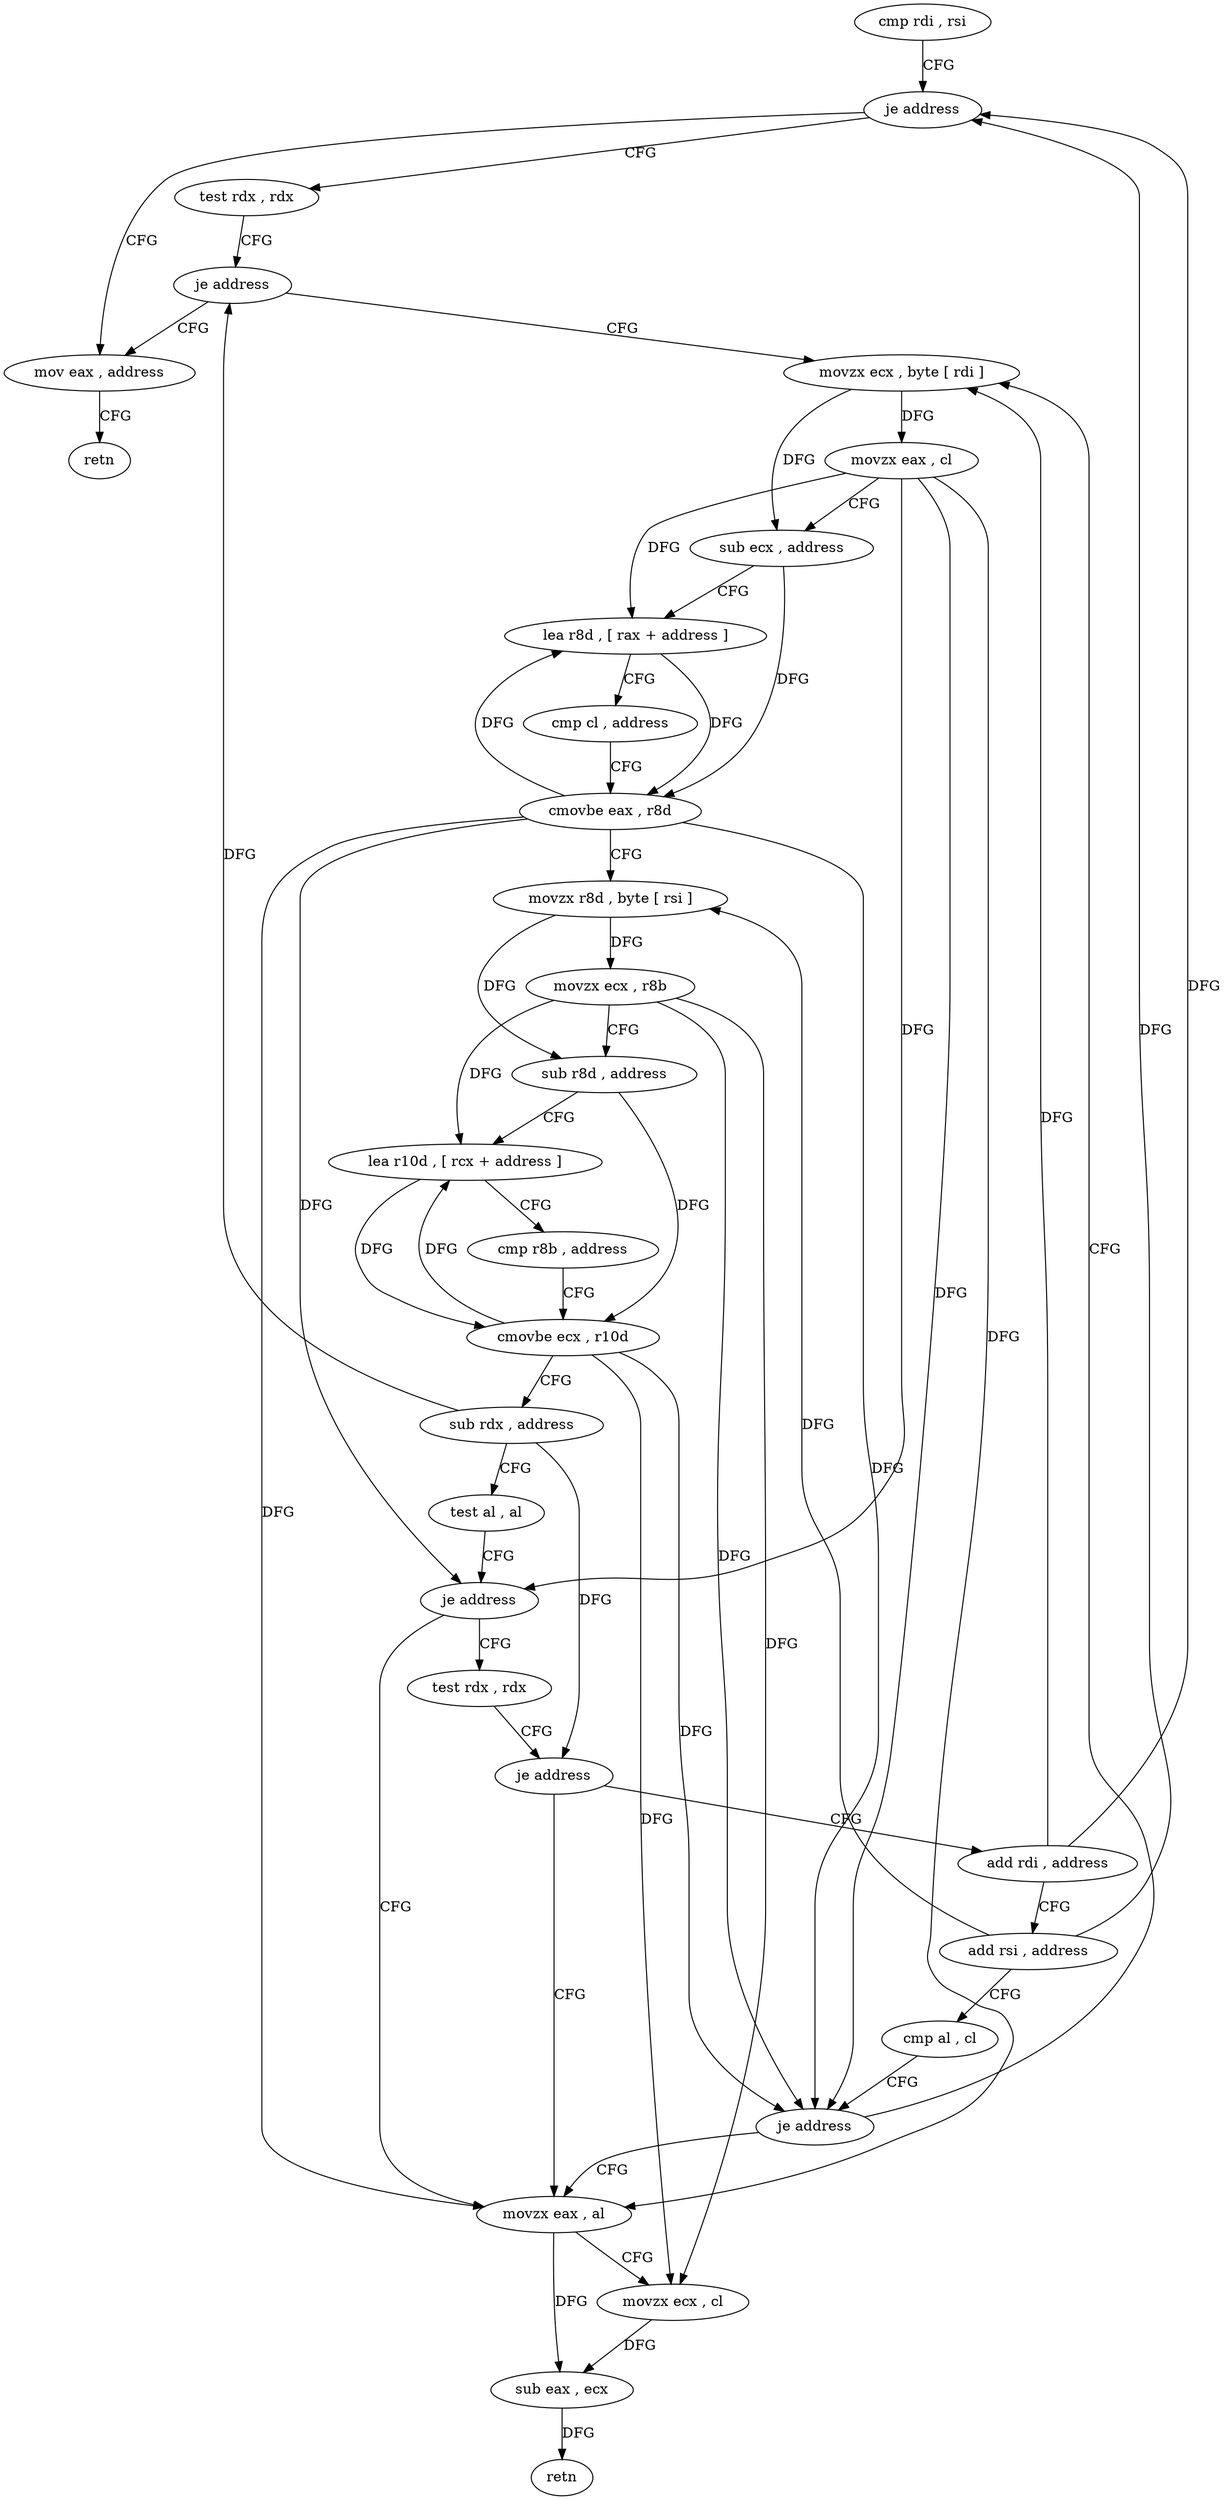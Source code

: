 digraph "func" {
"162319" [label = "cmp rdi , rsi" ]
"162322" [label = "je address" ]
"162407" [label = "mov eax , address" ]
"162324" [label = "test rdx , rdx" ]
"162412" [label = "retn" ]
"162327" [label = "je address" ]
"162329" [label = "movzx ecx , byte [ rdi ]" ]
"162332" [label = "movzx eax , cl" ]
"162335" [label = "sub ecx , address" ]
"162338" [label = "lea r8d , [ rax + address ]" ]
"162342" [label = "cmp cl , address" ]
"162345" [label = "cmovbe eax , r8d" ]
"162349" [label = "movzx r8d , byte [ rsi ]" ]
"162353" [label = "movzx ecx , r8b" ]
"162357" [label = "sub r8d , address" ]
"162361" [label = "lea r10d , [ rcx + address ]" ]
"162365" [label = "cmp r8b , address" ]
"162369" [label = "cmovbe ecx , r10d" ]
"162373" [label = "sub rdx , address" ]
"162377" [label = "test al , al" ]
"162379" [label = "je address" ]
"162398" [label = "movzx eax , al" ]
"162381" [label = "test rdx , rdx" ]
"162401" [label = "movzx ecx , cl" ]
"162404" [label = "sub eax , ecx" ]
"162406" [label = "retn" ]
"162384" [label = "je address" ]
"162386" [label = "add rdi , address" ]
"162390" [label = "add rsi , address" ]
"162394" [label = "cmp al , cl" ]
"162396" [label = "je address" ]
"162319" -> "162322" [ label = "CFG" ]
"162322" -> "162407" [ label = "CFG" ]
"162322" -> "162324" [ label = "CFG" ]
"162407" -> "162412" [ label = "CFG" ]
"162324" -> "162327" [ label = "CFG" ]
"162327" -> "162407" [ label = "CFG" ]
"162327" -> "162329" [ label = "CFG" ]
"162329" -> "162332" [ label = "DFG" ]
"162329" -> "162335" [ label = "DFG" ]
"162332" -> "162335" [ label = "CFG" ]
"162332" -> "162338" [ label = "DFG" ]
"162332" -> "162379" [ label = "DFG" ]
"162332" -> "162398" [ label = "DFG" ]
"162332" -> "162396" [ label = "DFG" ]
"162335" -> "162338" [ label = "CFG" ]
"162335" -> "162345" [ label = "DFG" ]
"162338" -> "162342" [ label = "CFG" ]
"162338" -> "162345" [ label = "DFG" ]
"162342" -> "162345" [ label = "CFG" ]
"162345" -> "162349" [ label = "CFG" ]
"162345" -> "162338" [ label = "DFG" ]
"162345" -> "162379" [ label = "DFG" ]
"162345" -> "162398" [ label = "DFG" ]
"162345" -> "162396" [ label = "DFG" ]
"162349" -> "162353" [ label = "DFG" ]
"162349" -> "162357" [ label = "DFG" ]
"162353" -> "162357" [ label = "CFG" ]
"162353" -> "162361" [ label = "DFG" ]
"162353" -> "162401" [ label = "DFG" ]
"162353" -> "162396" [ label = "DFG" ]
"162357" -> "162361" [ label = "CFG" ]
"162357" -> "162369" [ label = "DFG" ]
"162361" -> "162365" [ label = "CFG" ]
"162361" -> "162369" [ label = "DFG" ]
"162365" -> "162369" [ label = "CFG" ]
"162369" -> "162373" [ label = "CFG" ]
"162369" -> "162361" [ label = "DFG" ]
"162369" -> "162401" [ label = "DFG" ]
"162369" -> "162396" [ label = "DFG" ]
"162373" -> "162377" [ label = "CFG" ]
"162373" -> "162327" [ label = "DFG" ]
"162373" -> "162384" [ label = "DFG" ]
"162377" -> "162379" [ label = "CFG" ]
"162379" -> "162398" [ label = "CFG" ]
"162379" -> "162381" [ label = "CFG" ]
"162398" -> "162401" [ label = "CFG" ]
"162398" -> "162404" [ label = "DFG" ]
"162381" -> "162384" [ label = "CFG" ]
"162401" -> "162404" [ label = "DFG" ]
"162404" -> "162406" [ label = "DFG" ]
"162384" -> "162398" [ label = "CFG" ]
"162384" -> "162386" [ label = "CFG" ]
"162386" -> "162390" [ label = "CFG" ]
"162386" -> "162329" [ label = "DFG" ]
"162386" -> "162322" [ label = "DFG" ]
"162390" -> "162394" [ label = "CFG" ]
"162390" -> "162322" [ label = "DFG" ]
"162390" -> "162349" [ label = "DFG" ]
"162394" -> "162396" [ label = "CFG" ]
"162396" -> "162329" [ label = "CFG" ]
"162396" -> "162398" [ label = "CFG" ]
}
